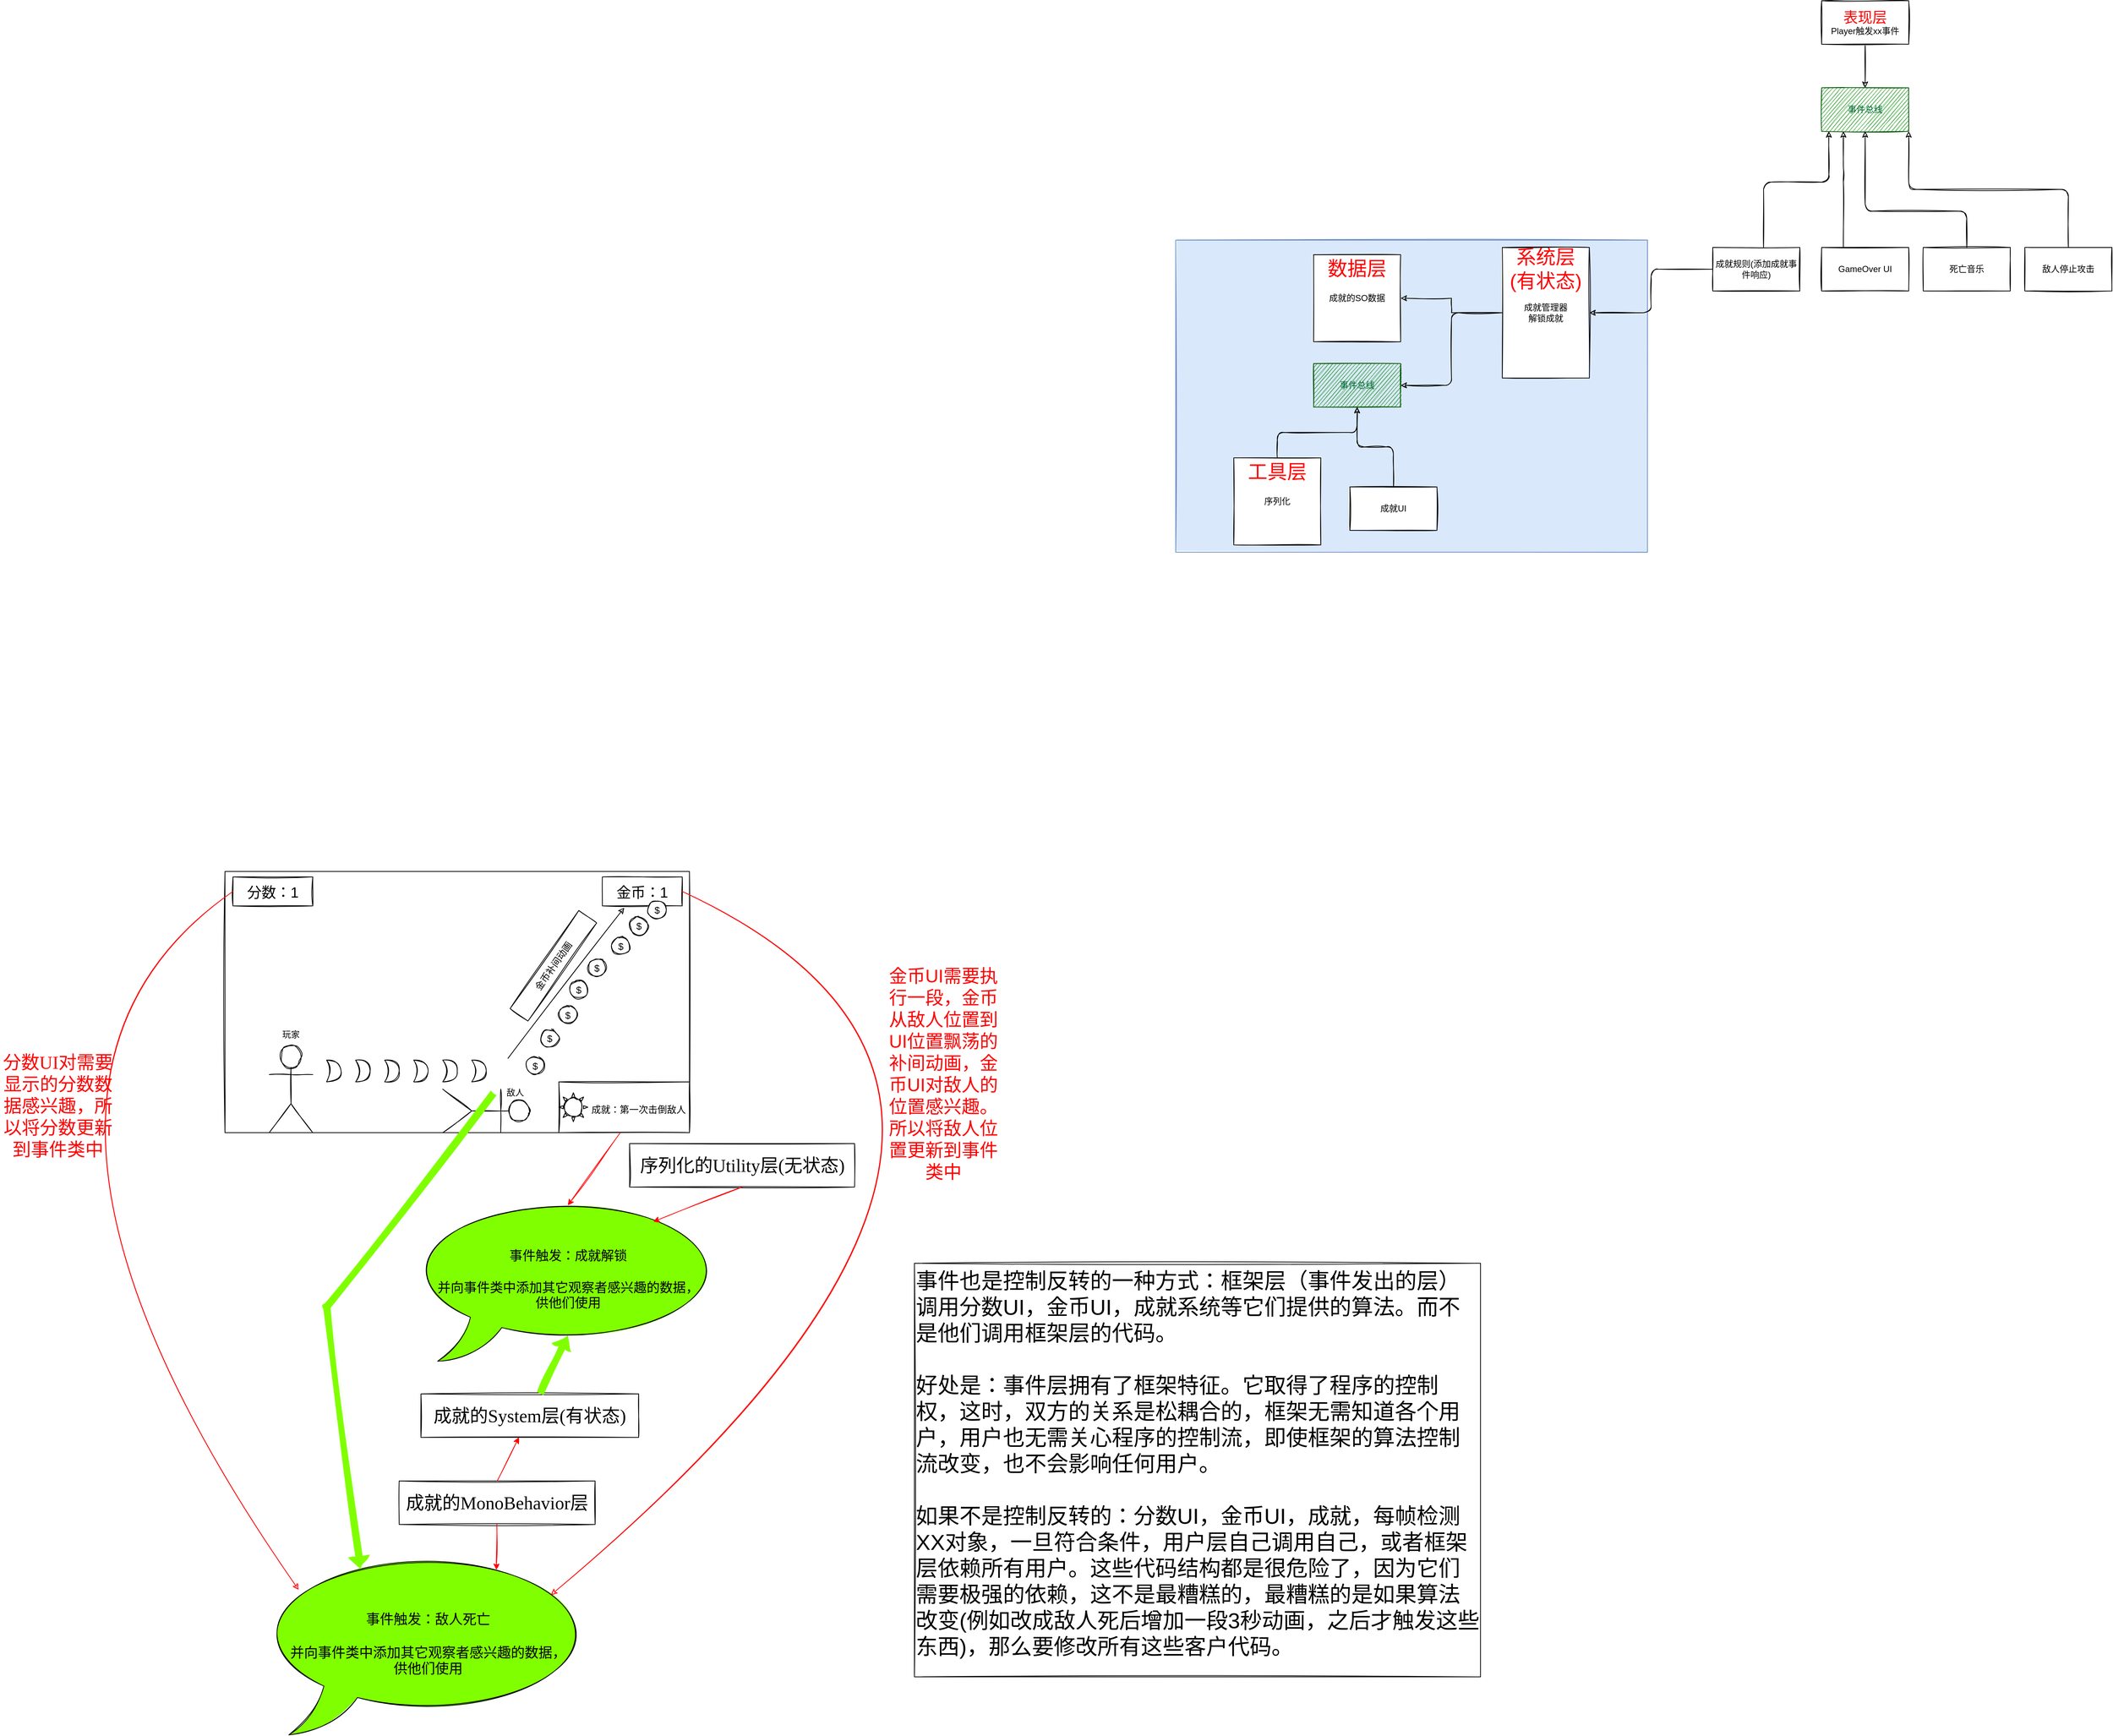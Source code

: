 <mxfile version="17.4.5" type="github" pages="7"><diagram id="Q4NOb3F9aCevTINg1pPU" name="事件"><mxGraphModel dx="1462" dy="2413" grid="1" gridSize="10" guides="1" tooltips="1" connect="1" arrows="1" fold="1" page="0" pageScale="1" pageWidth="827" pageHeight="1169" math="0" shadow="0"><root><mxCell id="0"/><mxCell id="1" parent="0"/><mxCell id="fUZE_gQF6ypLjB1HRcJI-9" value="" style="rounded=0;whiteSpace=wrap;html=1;glass=0;shadow=0;sketch=1;" parent="1" vertex="1"><mxGeometry x="1120" y="360" width="640" height="360" as="geometry"/></mxCell><mxCell id="Za_59FvL3HjzhQFAgpUu-37" value="" style="rounded=0;whiteSpace=wrap;html=1;shadow=0;fillColor=#dae8fc;strokeColor=#6c8ebf;sketch=1;fillStyle=solid;" parent="1" vertex="1"><mxGeometry x="2430" y="-510" width="650" height="430" as="geometry"/></mxCell><mxCell id="Za_59FvL3HjzhQFAgpUu-8" style="edgeStyle=orthogonalEdgeStyle;rounded=0;orthogonalLoop=1;jettySize=auto;html=1;sketch=1;" parent="1" source="Za_59FvL3HjzhQFAgpUu-1" target="Za_59FvL3HjzhQFAgpUu-7" edge="1"><mxGeometry relative="1" as="geometry"/></mxCell><mxCell id="Za_59FvL3HjzhQFAgpUu-1" value="&lt;div&gt;&lt;font style=&quot;font-size: 20px&quot; color=&quot;#FF0000&quot;&gt;表现层&lt;/font&gt;&lt;br&gt;&lt;/div&gt;&lt;div&gt;Player触发xx事件&lt;/div&gt;" style="rounded=0;whiteSpace=wrap;html=1;sketch=1;" parent="1" vertex="1"><mxGeometry x="3320" y="-840" width="120" height="60" as="geometry"/></mxCell><mxCell id="Za_59FvL3HjzhQFAgpUu-18" style="edgeStyle=orthogonalEdgeStyle;orthogonalLoop=1;jettySize=auto;html=1;entryX=1;entryY=0.5;entryDx=0;entryDy=0;shadow=0;sketch=1;" parent="1" source="Za_59FvL3HjzhQFAgpUu-2" target="Za_59FvL3HjzhQFAgpUu-17" edge="1"><mxGeometry relative="1" as="geometry"/></mxCell><mxCell id="Za_59FvL3HjzhQFAgpUu-25" style="edgeStyle=orthogonalEdgeStyle;orthogonalLoop=1;jettySize=auto;html=1;sketch=1;" parent="1" source="Za_59FvL3HjzhQFAgpUu-2" target="Za_59FvL3HjzhQFAgpUu-7" edge="1"><mxGeometry relative="1" as="geometry"><Array as="points"><mxPoint x="3240" y="-590"/><mxPoint x="3330" y="-590"/></Array></mxGeometry></mxCell><mxCell id="Za_59FvL3HjzhQFAgpUu-2" value="成就规则(添加成就事件响应)" style="rounded=0;whiteSpace=wrap;html=1;shadow=0;sketch=1;" parent="1" vertex="1"><mxGeometry x="3170" y="-500" width="120" height="60" as="geometry"/></mxCell><mxCell id="Za_59FvL3HjzhQFAgpUu-7" value="&lt;font color=&quot;#006633&quot;&gt;事件总线&lt;/font&gt;" style="rounded=0;whiteSpace=wrap;html=1;fillColor=#008a00;strokeColor=#005700;fontColor=#ffffff;sketch=1;" parent="1" vertex="1"><mxGeometry x="3320" y="-720" width="120" height="60" as="geometry"/></mxCell><mxCell id="Za_59FvL3HjzhQFAgpUu-26" style="edgeStyle=orthogonalEdgeStyle;orthogonalLoop=1;jettySize=auto;html=1;sketch=1;" parent="1" source="Za_59FvL3HjzhQFAgpUu-10" target="Za_59FvL3HjzhQFAgpUu-7" edge="1"><mxGeometry relative="1" as="geometry"><Array as="points"><mxPoint x="3350" y="-600"/><mxPoint x="3350" y="-600"/></Array></mxGeometry></mxCell><mxCell id="Za_59FvL3HjzhQFAgpUu-10" value="GameOver UI" style="rounded=0;whiteSpace=wrap;html=1;sketch=1;" parent="1" vertex="1"><mxGeometry x="3320" y="-500" width="120" height="60" as="geometry"/></mxCell><mxCell id="Za_59FvL3HjzhQFAgpUu-29" style="edgeStyle=orthogonalEdgeStyle;orthogonalLoop=1;jettySize=auto;html=1;entryX=0.5;entryY=1;entryDx=0;entryDy=0;sketch=1;" parent="1" source="Za_59FvL3HjzhQFAgpUu-11" target="Za_59FvL3HjzhQFAgpUu-7" edge="1"><mxGeometry relative="1" as="geometry"><Array as="points"><mxPoint x="3520" y="-550"/><mxPoint x="3380" y="-550"/></Array></mxGeometry></mxCell><mxCell id="Za_59FvL3HjzhQFAgpUu-11" value="死亡音乐" style="rounded=0;whiteSpace=wrap;html=1;sketch=1;" parent="1" vertex="1"><mxGeometry x="3460" y="-500" width="120" height="60" as="geometry"/></mxCell><mxCell id="Za_59FvL3HjzhQFAgpUu-32" style="edgeStyle=orthogonalEdgeStyle;orthogonalLoop=1;jettySize=auto;html=1;entryX=1;entryY=1;entryDx=0;entryDy=0;sketch=1;" parent="1" source="Za_59FvL3HjzhQFAgpUu-15" target="Za_59FvL3HjzhQFAgpUu-7" edge="1"><mxGeometry relative="1" as="geometry"><Array as="points"><mxPoint x="3660" y="-580"/><mxPoint x="3440" y="-580"/></Array></mxGeometry></mxCell><mxCell id="Za_59FvL3HjzhQFAgpUu-15" value="敌人停止攻击" style="rounded=0;whiteSpace=wrap;html=1;sketch=1;" parent="1" vertex="1"><mxGeometry x="3600" y="-500" width="120" height="60" as="geometry"/></mxCell><mxCell id="Za_59FvL3HjzhQFAgpUu-20" value="" style="edgeStyle=orthogonalEdgeStyle;orthogonalLoop=1;jettySize=auto;html=1;shadow=0;sketch=1;" parent="1" source="Za_59FvL3HjzhQFAgpUu-17" target="Za_59FvL3HjzhQFAgpUu-19" edge="1"><mxGeometry relative="1" as="geometry"/></mxCell><mxCell id="ozdSP1xAyXXmUbqV9eQf-3" value="" style="edgeStyle=orthogonalEdgeStyle;rounded=0;orthogonalLoop=1;jettySize=auto;html=1;fontSize=20;fontColor=#FF0000;sketch=1;" parent="1" source="Za_59FvL3HjzhQFAgpUu-17" target="ozdSP1xAyXXmUbqV9eQf-2" edge="1"><mxGeometry relative="1" as="geometry"/></mxCell><mxCell id="Za_59FvL3HjzhQFAgpUu-17" value="&lt;div&gt;成就管理器&lt;/div&gt;&lt;div&gt;解锁成就&lt;br&gt;&lt;/div&gt;" style="rounded=0;whiteSpace=wrap;html=1;shadow=0;sketch=1;" parent="1" vertex="1"><mxGeometry x="2880" y="-500" width="120" height="180" as="geometry"/></mxCell><mxCell id="Za_59FvL3HjzhQFAgpUu-19" value="&lt;font color=&quot;#006633&quot;&gt;事件总线&lt;/font&gt;" style="rounded=0;whiteSpace=wrap;html=1;fillColor=#008a00;strokeColor=#005700;fontColor=#ffffff;shadow=0;sketch=1;" parent="1" vertex="1"><mxGeometry x="2620" y="-340" width="120" height="60" as="geometry"/></mxCell><mxCell id="Za_59FvL3HjzhQFAgpUu-23" style="edgeStyle=orthogonalEdgeStyle;orthogonalLoop=1;jettySize=auto;html=1;shadow=0;sketch=1;" parent="1" source="Za_59FvL3HjzhQFAgpUu-21" target="Za_59FvL3HjzhQFAgpUu-19" edge="1"><mxGeometry relative="1" as="geometry"/></mxCell><mxCell id="Za_59FvL3HjzhQFAgpUu-21" value="序列化" style="rounded=0;whiteSpace=wrap;html=1;shadow=0;sketch=1;" parent="1" vertex="1"><mxGeometry x="2510" y="-210" width="120" height="120" as="geometry"/></mxCell><mxCell id="Za_59FvL3HjzhQFAgpUu-24" style="edgeStyle=orthogonalEdgeStyle;orthogonalLoop=1;jettySize=auto;html=1;entryX=0.5;entryY=1;entryDx=0;entryDy=0;shadow=0;sketch=1;" parent="1" source="Za_59FvL3HjzhQFAgpUu-22" target="Za_59FvL3HjzhQFAgpUu-19" edge="1"><mxGeometry relative="1" as="geometry"/></mxCell><mxCell id="Za_59FvL3HjzhQFAgpUu-22" value="成就UI" style="rounded=0;whiteSpace=wrap;html=1;shadow=0;sketch=1;" parent="1" vertex="1"><mxGeometry x="2670" y="-170" width="120" height="60" as="geometry"/></mxCell><mxCell id="ozdSP1xAyXXmUbqV9eQf-1" value="&lt;font style=&quot;font-size: 27px&quot;&gt;系统层(有状态)&lt;/font&gt;" style="text;html=1;strokeColor=none;fillColor=none;align=center;verticalAlign=middle;whiteSpace=wrap;rounded=0;fontColor=#FF0000;sketch=1;" parent="1" vertex="1"><mxGeometry x="2885" y="-500" width="110" height="60" as="geometry"/></mxCell><mxCell id="ozdSP1xAyXXmUbqV9eQf-2" value="成就的SO数据" style="whiteSpace=wrap;html=1;rounded=0;shadow=0;sketch=1;" parent="1" vertex="1"><mxGeometry x="2620" y="-490" width="120" height="120" as="geometry"/></mxCell><mxCell id="ozdSP1xAyXXmUbqV9eQf-4" value="&lt;font style=&quot;font-size: 27px&quot;&gt;数据层&lt;/font&gt;" style="text;html=1;strokeColor=none;fillColor=none;align=center;verticalAlign=middle;whiteSpace=wrap;rounded=0;fontColor=#FF0000;sketch=1;" parent="1" vertex="1"><mxGeometry x="2625" y="-490" width="110" height="40" as="geometry"/></mxCell><mxCell id="ozdSP1xAyXXmUbqV9eQf-5" value="&lt;font style=&quot;font-size: 27px&quot;&gt;工具层&lt;/font&gt;" style="text;html=1;strokeColor=none;fillColor=none;align=center;verticalAlign=middle;whiteSpace=wrap;rounded=0;fontColor=#FF0000;sketch=1;" parent="1" vertex="1"><mxGeometry x="2515" y="-210" width="110" height="40" as="geometry"/></mxCell><mxCell id="fUZE_gQF6ypLjB1HRcJI-1" value="" style="shape=umlActor;verticalLabelPosition=bottom;verticalAlign=top;html=1;outlineConnect=0;sketch=1;" parent="1" vertex="1"><mxGeometry x="1181" y="600" width="60" height="120" as="geometry"/></mxCell><mxCell id="fUZE_gQF6ypLjB1HRcJI-6" value="" style="shape=umlActor;verticalLabelPosition=bottom;verticalAlign=top;html=1;outlineConnect=0;rotation=90;fillColor=none;strokeColor=#000000;sketch=1;fontColor=#000000;" parent="1" vertex="1"><mxGeometry x="1450" y="630" width="60" height="120" as="geometry"/></mxCell><mxCell id="fUZE_gQF6ypLjB1HRcJI-12" value="玩家" style="text;html=1;strokeColor=none;fillColor=none;align=center;verticalAlign=middle;whiteSpace=wrap;rounded=0;shadow=0;glass=0;sketch=1;" parent="1" vertex="1"><mxGeometry x="1181" y="570" width="60" height="30" as="geometry"/></mxCell><mxCell id="fUZE_gQF6ypLjB1HRcJI-13" value="&lt;font&gt;敌人&lt;/font&gt;" style="text;html=1;strokeColor=none;fillColor=none;align=center;verticalAlign=middle;whiteSpace=wrap;rounded=0;shadow=0;glass=0;sketch=1;fontColor=#000000;" parent="1" vertex="1"><mxGeometry x="1490" y="650" width="60" height="30" as="geometry"/></mxCell><mxCell id="fUZE_gQF6ypLjB1HRcJI-15" value="" style="shape=xor;whiteSpace=wrap;html=1;rounded=0;shadow=0;glass=0;sketch=1;fontColor=#FF0000;" parent="1" vertex="1"><mxGeometry x="1260" y="620" width="20" height="30" as="geometry"/></mxCell><mxCell id="fUZE_gQF6ypLjB1HRcJI-17" value="" style="shape=xor;whiteSpace=wrap;html=1;rounded=0;shadow=0;glass=0;sketch=1;fontColor=#FF0000;" parent="1" vertex="1"><mxGeometry x="1300" y="620" width="20" height="30" as="geometry"/></mxCell><mxCell id="fUZE_gQF6ypLjB1HRcJI-18" value="" style="shape=xor;whiteSpace=wrap;html=1;rounded=0;shadow=0;glass=0;sketch=1;fontColor=#FF0000;" parent="1" vertex="1"><mxGeometry x="1340" y="620" width="20" height="30" as="geometry"/></mxCell><mxCell id="fUZE_gQF6ypLjB1HRcJI-19" value="" style="shape=xor;whiteSpace=wrap;html=1;rounded=0;shadow=0;glass=0;sketch=1;fontColor=#FF0000;" parent="1" vertex="1"><mxGeometry x="1380" y="620" width="20" height="30" as="geometry"/></mxCell><mxCell id="fUZE_gQF6ypLjB1HRcJI-20" value="" style="shape=xor;whiteSpace=wrap;html=1;rounded=0;shadow=0;glass=0;sketch=1;fontColor=#FF0000;" parent="1" vertex="1"><mxGeometry x="1420" y="620" width="20" height="30" as="geometry"/></mxCell><mxCell id="fUZE_gQF6ypLjB1HRcJI-21" value="" style="shape=xor;whiteSpace=wrap;html=1;rounded=0;shadow=0;glass=0;sketch=1;fontColor=#FF0000;" parent="1" vertex="1"><mxGeometry x="1460" y="620" width="20" height="30" as="geometry"/></mxCell><mxCell id="fUZE_gQF6ypLjB1HRcJI-24" value="&lt;font style=&quot;font-size: 20px&quot;&gt;分数：1&lt;/font&gt;" style="text;html=1;strokeColor=default;fillColor=none;align=center;verticalAlign=middle;whiteSpace=wrap;rounded=0;shadow=0;glass=0;sketch=1;fontColor=#000000;" parent="1" vertex="1"><mxGeometry x="1131" y="367.5" width="110" height="40" as="geometry"/></mxCell><mxCell id="fUZE_gQF6ypLjB1HRcJI-25" value="" style="rounded=0;whiteSpace=wrap;html=1;shadow=0;glass=0;sketch=1;fontSize=20;fontColor=#000000;" parent="1" vertex="1"><mxGeometry x="1580" y="650" width="180" height="70" as="geometry"/></mxCell><mxCell id="fUZE_gQF6ypLjB1HRcJI-27" value="&lt;font style=&quot;font-size: 13px&quot;&gt;成就：第一次击倒敌人&lt;/font&gt;" style="text;html=1;strokeColor=none;fillColor=none;align=center;verticalAlign=middle;whiteSpace=wrap;rounded=0;shadow=0;glass=0;sketch=1;fontSize=20;fontColor=#000000;" parent="1" vertex="1"><mxGeometry x="1620" y="650" width="140" height="70" as="geometry"/></mxCell><mxCell id="fUZE_gQF6ypLjB1HRcJI-28" value="" style="verticalLabelPosition=bottom;verticalAlign=top;html=1;shape=mxgraph.basic.sun;rounded=0;shadow=0;glass=0;sketch=1;fontSize=11;fontColor=#000000;" parent="1" vertex="1"><mxGeometry x="1580" y="665" width="40" height="40" as="geometry"/></mxCell><mxCell id="fUZE_gQF6ypLjB1HRcJI-30" value="&lt;div style=&quot;font-size: 19px&quot;&gt;&lt;font style=&quot;font-size: 19px&quot;&gt;事件触发：敌人死亡&lt;/font&gt;&lt;/div&gt;&lt;div style=&quot;font-size: 19px&quot;&gt;&lt;font style=&quot;font-size: 19px&quot;&gt;&lt;br&gt;&lt;/font&gt;&lt;/div&gt;&lt;div style=&quot;font-size: 19px&quot;&gt;&lt;font style=&quot;font-size: 19px&quot;&gt;并向事件类中添加其它观察者感兴趣的数据，&lt;/font&gt;&lt;/div&gt;&lt;div style=&quot;font-size: 19px&quot;&gt;&lt;font style=&quot;font-size: 19px&quot;&gt;供他们使用&lt;br&gt;&lt;/font&gt;&lt;/div&gt;" style="whiteSpace=wrap;html=1;shape=mxgraph.basic.oval_callout;rounded=0;shadow=0;glass=0;sketch=1;fontSize=13;fontColor=#000000;strokeColor=#000000;fillColor=#80FF00;fillStyle=solid;" parent="1" vertex="1"><mxGeometry x="1170" y="1300" width="460" height="250" as="geometry"/></mxCell><mxCell id="fUZE_gQF6ypLjB1HRcJI-32" value="&lt;font style=&quot;font-size: 20px&quot;&gt;金币：1&lt;/font&gt;" style="text;html=1;strokeColor=default;fillColor=none;align=center;verticalAlign=middle;whiteSpace=wrap;rounded=0;shadow=0;glass=0;sketch=1;fontColor=#000000;" parent="1" vertex="1"><mxGeometry x="1640" y="367.5" width="110" height="40" as="geometry"/></mxCell><mxCell id="fUZE_gQF6ypLjB1HRcJI-33" value="$" style="ellipse;whiteSpace=wrap;html=1;aspect=fixed;rounded=0;shadow=0;glass=0;sketch=1;fillStyle=solid;fontSize=13;fontColor=#000000;strokeColor=#000000;fillColor=#FFFFFF;" parent="1" vertex="1"><mxGeometry x="1535" y="615" width="25" height="25" as="geometry"/></mxCell><mxCell id="fUZE_gQF6ypLjB1HRcJI-34" value="$" style="ellipse;whiteSpace=wrap;html=1;aspect=fixed;rounded=0;shadow=0;glass=0;sketch=1;fillStyle=solid;fontSize=13;fontColor=#000000;strokeColor=#000000;fillColor=#FFFFFF;" parent="1" vertex="1"><mxGeometry x="1555" y="577.5" width="25" height="25" as="geometry"/></mxCell><mxCell id="fUZE_gQF6ypLjB1HRcJI-35" value="$" style="ellipse;whiteSpace=wrap;html=1;aspect=fixed;rounded=0;shadow=0;glass=0;sketch=1;fillStyle=solid;fontSize=13;fontColor=#000000;strokeColor=#000000;fillColor=#FFFFFF;" parent="1" vertex="1"><mxGeometry x="1580" y="545" width="25" height="25" as="geometry"/></mxCell><mxCell id="fUZE_gQF6ypLjB1HRcJI-36" value="$" style="ellipse;whiteSpace=wrap;html=1;aspect=fixed;rounded=0;shadow=0;glass=0;sketch=1;fillStyle=solid;fontSize=13;fontColor=#000000;strokeColor=#000000;fillColor=#FFFFFF;" parent="1" vertex="1"><mxGeometry x="1595" y="510" width="25" height="25" as="geometry"/></mxCell><mxCell id="fUZE_gQF6ypLjB1HRcJI-37" value="$" style="ellipse;whiteSpace=wrap;html=1;aspect=fixed;rounded=0;shadow=0;glass=0;sketch=1;fillStyle=solid;fontSize=13;fontColor=#000000;strokeColor=#000000;fillColor=#FFFFFF;" parent="1" vertex="1"><mxGeometry x="1620" y="480" width="25" height="25" as="geometry"/></mxCell><mxCell id="fUZE_gQF6ypLjB1HRcJI-38" value="$" style="ellipse;whiteSpace=wrap;html=1;aspect=fixed;rounded=0;shadow=0;glass=0;sketch=1;fillStyle=solid;fontSize=13;fontColor=#000000;strokeColor=#000000;fillColor=#FFFFFF;" parent="1" vertex="1"><mxGeometry x="1652.5" y="450" width="25" height="25" as="geometry"/></mxCell><mxCell id="fUZE_gQF6ypLjB1HRcJI-39" value="$" style="ellipse;whiteSpace=wrap;html=1;aspect=fixed;rounded=0;shadow=0;glass=0;sketch=1;fillStyle=solid;fontSize=13;fontColor=#000000;strokeColor=#000000;fillColor=#FFFFFF;" parent="1" vertex="1"><mxGeometry x="1677.5" y="422.5" width="25" height="25" as="geometry"/></mxCell><mxCell id="fUZE_gQF6ypLjB1HRcJI-40" value="$" style="ellipse;whiteSpace=wrap;html=1;aspect=fixed;rounded=0;shadow=0;glass=0;sketch=1;fillStyle=solid;fontSize=13;fontColor=#000000;strokeColor=#000000;fillColor=#FFFFFF;" parent="1" vertex="1"><mxGeometry x="1702.5" y="400" width="25" height="25" as="geometry"/></mxCell><mxCell id="fUZE_gQF6ypLjB1HRcJI-42" value="" style="endArrow=classic;html=1;sketch=1;fontSize=13;fontColor=#000000;curved=1;" parent="1" edge="1"><mxGeometry width="50" height="50" relative="1" as="geometry"><mxPoint x="1510" y="617.5" as="sourcePoint"/><mxPoint x="1670" y="410" as="targetPoint"/></mxGeometry></mxCell><mxCell id="fUZE_gQF6ypLjB1HRcJI-46" value="金币补间动画" style="rounded=0;whiteSpace=wrap;html=1;shadow=0;glass=0;sketch=1;fillStyle=solid;fontSize=13;fontColor=#000000;strokeColor=#000000;fillColor=none;rotation=-55;" parent="1" vertex="1"><mxGeometry x="1490" y="475" width="165" height="30" as="geometry"/></mxCell><mxCell id="fUZE_gQF6ypLjB1HRcJI-49" value="" style="endArrow=classic;html=1;sketch=1;fontSize=14;fontColor=#000000;strokeColor=#FF0000;curved=1;exitX=0;exitY=0.5;exitDx=0;exitDy=0;entryX=0.112;entryY=0.2;entryDx=0;entryDy=0;entryPerimeter=0;" parent="1" source="fUZE_gQF6ypLjB1HRcJI-24" target="fUZE_gQF6ypLjB1HRcJI-30" edge="1"><mxGeometry width="50" height="50" relative="1" as="geometry"><mxPoint x="990" y="780" as="sourcePoint"/><mxPoint x="1100" y="900" as="targetPoint"/><Array as="points"><mxPoint x="740" y="660"/></Array></mxGeometry></mxCell><mxCell id="fUZE_gQF6ypLjB1HRcJI-51" value="" style="endArrow=classic;html=1;sketch=1;fontSize=14;fontColor=#000000;strokeColor=#FF0000;curved=1;exitX=1;exitY=0.5;exitDx=0;exitDy=0;entryX=0.868;entryY=0.228;entryDx=0;entryDy=0;entryPerimeter=0;" parent="1" source="fUZE_gQF6ypLjB1HRcJI-32" target="fUZE_gQF6ypLjB1HRcJI-30" edge="1"><mxGeometry width="50" height="50" relative="1" as="geometry"><mxPoint x="1890" y="590" as="sourcePoint"/><mxPoint x="1940" y="540" as="targetPoint"/><Array as="points"><mxPoint x="2380" y="680"/></Array></mxGeometry></mxCell><mxCell id="fUZE_gQF6ypLjB1HRcJI-55" value="" style="shape=flexArrow;endArrow=classic;html=1;sketch=1;fontSize=10;fontColor=#000000;strokeColor=#80FF00;curved=1;fillColor=#80FF00;fillStyle=solid;entryX=0.297;entryY=0.085;entryDx=0;entryDy=0;entryPerimeter=0;exitX=0;exitY=0.5;exitDx=0;exitDy=0;strokeWidth=0;shadow=0;" parent="1" source="fUZE_gQF6ypLjB1HRcJI-13" target="fUZE_gQF6ypLjB1HRcJI-30" edge="1"><mxGeometry width="50" height="50" relative="1" as="geometry"><mxPoint x="1478.75" y="640" as="sourcePoint"/><mxPoint x="1478.75" y="800" as="targetPoint"/><Array as="points"><mxPoint x="1260" y="960"/></Array></mxGeometry></mxCell><mxCell id="fUZE_gQF6ypLjB1HRcJI-56" value="&lt;font style=&quot;font-size: 25px&quot; face=&quot;Comic Sans MS&quot; color=&quot;#FF0000&quot;&gt;分数UI对需要显示的分数数据感兴趣，所以将分数更新到事件类中&lt;/font&gt;" style="text;html=1;strokeColor=none;fillColor=none;align=center;verticalAlign=middle;whiteSpace=wrap;rounded=0;shadow=0;glass=0;sketch=1;fillStyle=solid;fontSize=14;fontColor=#000000;" parent="1" vertex="1"><mxGeometry x="810" y="570" width="160" height="225" as="geometry"/></mxCell><mxCell id="fUZE_gQF6ypLjB1HRcJI-57" value="&lt;font style=&quot;font-size: 25px&quot; color=&quot;#FF0000&quot;&gt;金币UI需要执行一段，金币从敌人位置到UI位置飘荡的补间动画，金币UI对敌人的位置感兴趣。所以将敌人位置更新到事件类中&lt;/font&gt;" style="text;html=1;strokeColor=none;fillColor=none;align=center;verticalAlign=middle;whiteSpace=wrap;rounded=0;shadow=0;glass=0;sketch=1;fillStyle=solid;fontSize=14;fontColor=#000000;" parent="1" vertex="1"><mxGeometry x="2030" y="525" width="160" height="225" as="geometry"/></mxCell><mxCell id="fUZE_gQF6ypLjB1HRcJI-58" value="成就的MonoBehavior层" style="rounded=0;whiteSpace=wrap;html=1;shadow=0;glass=0;sketch=1;fillStyle=solid;fontFamily=Comic Sans MS;fontSize=25;fontColor=#000000;strokeColor=default;fillColor=none;" parent="1" vertex="1"><mxGeometry x="1360" y="1200" width="270" height="60" as="geometry"/></mxCell><mxCell id="fUZE_gQF6ypLjB1HRcJI-59" value="" style="endArrow=classic;html=1;sketch=1;fillStyle=solid;fontFamily=Comic Sans MS;fontSize=25;fontColor=#000000;strokeColor=#FF0000;fillColor=#80FF00;entryX=0.704;entryY=0.09;entryDx=0;entryDy=0;entryPerimeter=0;" parent="1" source="fUZE_gQF6ypLjB1HRcJI-58" target="fUZE_gQF6ypLjB1HRcJI-30" edge="1"><mxGeometry width="50" height="50" relative="1" as="geometry"><mxPoint x="1520" y="1010" as="sourcePoint"/><mxPoint x="1570" y="960" as="targetPoint"/></mxGeometry></mxCell><mxCell id="fUZE_gQF6ypLjB1HRcJI-60" value="成就的System层(有状态)" style="rounded=0;whiteSpace=wrap;html=1;shadow=0;glass=0;sketch=1;fillStyle=solid;fontFamily=Comic Sans MS;fontSize=25;fontColor=#000000;strokeColor=default;fillColor=none;" parent="1" vertex="1"><mxGeometry x="1390" y="1080" width="300" height="60" as="geometry"/></mxCell><mxCell id="fUZE_gQF6ypLjB1HRcJI-61" value="" style="endArrow=classic;html=1;sketch=1;fillStyle=solid;fontFamily=Comic Sans MS;fontSize=25;fontColor=#000000;strokeColor=#FF0000;fillColor=#80FF00;exitX=0.5;exitY=0;exitDx=0;exitDy=0;" parent="1" source="fUZE_gQF6ypLjB1HRcJI-58" target="fUZE_gQF6ypLjB1HRcJI-60" edge="1"><mxGeometry width="50" height="50" relative="1" as="geometry"><mxPoint x="1500" y="1020" as="sourcePoint"/><mxPoint x="1550" y="970" as="targetPoint"/></mxGeometry></mxCell><mxCell id="fUZE_gQF6ypLjB1HRcJI-62" value="" style="shape=flexArrow;endArrow=classic;html=1;sketch=1;fillStyle=solid;fontFamily=Comic Sans MS;fontSize=25;fontColor=#000000;strokeColor=none;fillColor=#80FF00;entryX=0.5;entryY=0.84;entryDx=0;entryDy=0;entryPerimeter=0;" parent="1" source="fUZE_gQF6ypLjB1HRcJI-60" target="fUZE_gQF6ypLjB1HRcJI-63" edge="1"><mxGeometry width="50" height="50" relative="1" as="geometry"><mxPoint x="1450" y="920" as="sourcePoint"/><mxPoint x="1580" y="950" as="targetPoint"/></mxGeometry></mxCell><mxCell id="fUZE_gQF6ypLjB1HRcJI-63" value="&lt;div style=&quot;font-size: 18px&quot;&gt;&lt;font style=&quot;font-size: 18px&quot;&gt;事件触发：成就解锁&lt;/font&gt;&lt;/div&gt;&lt;div style=&quot;font-size: 18px&quot;&gt;&lt;font style=&quot;font-size: 18px&quot;&gt;&lt;br&gt;&lt;/font&gt;&lt;/div&gt;&lt;div style=&quot;font-size: 18px&quot;&gt;&lt;font style=&quot;font-size: 18px&quot;&gt;并向事件类中添加其它观察者感兴趣的数据，&lt;/font&gt;&lt;/div&gt;&lt;div style=&quot;font-size: 18px&quot;&gt;&lt;font style=&quot;font-size: 18px&quot;&gt;供他们使用&lt;br&gt;&lt;/font&gt;&lt;/div&gt;" style="whiteSpace=wrap;html=1;shape=mxgraph.basic.oval_callout;rounded=0;shadow=0;glass=0;sketch=1;fontSize=13;fontColor=#000000;strokeColor=#000000;fillColor=#80FF00;fillStyle=solid;" parent="1" vertex="1"><mxGeometry x="1377.5" y="810" width="430" height="225" as="geometry"/></mxCell><mxCell id="fUZE_gQF6ypLjB1HRcJI-64" value="" style="endArrow=classic;html=1;sketch=1;fillStyle=solid;fontFamily=Comic Sans MS;fontSize=25;fontColor=#000000;strokeColor=#FF0000;fillColor=#80FF00;entryX=0.5;entryY=0.045;entryDx=0;entryDy=0;entryPerimeter=0;" parent="1" source="fUZE_gQF6ypLjB1HRcJI-27" target="fUZE_gQF6ypLjB1HRcJI-63" edge="1"><mxGeometry width="50" height="50" relative="1" as="geometry"><mxPoint x="1590" y="830" as="sourcePoint"/><mxPoint x="1610" y="910" as="targetPoint"/></mxGeometry></mxCell><mxCell id="fUZE_gQF6ypLjB1HRcJI-65" value="序列化的Utility层(无状态)" style="rounded=0;whiteSpace=wrap;html=1;shadow=0;glass=0;sketch=1;fillStyle=solid;fontFamily=Comic Sans MS;fontSize=25;fontColor=#000000;strokeColor=default;fillColor=none;" parent="1" vertex="1"><mxGeometry x="1677.5" y="735" width="310" height="60" as="geometry"/></mxCell><mxCell id="fUZE_gQF6ypLjB1HRcJI-67" value="" style="endArrow=classic;html=1;sketch=1;fillStyle=solid;fontFamily=Comic Sans MS;fontSize=25;fontColor=#000000;strokeColor=#FF0000;fillColor=#80FF00;exitX=0.5;exitY=1;exitDx=0;exitDy=0;entryX=0.774;entryY=0.145;entryDx=0;entryDy=0;entryPerimeter=0;" parent="1" source="fUZE_gQF6ypLjB1HRcJI-65" target="fUZE_gQF6ypLjB1HRcJI-63" edge="1"><mxGeometry width="50" height="50" relative="1" as="geometry"><mxPoint x="1810" y="910" as="sourcePoint"/><mxPoint x="1730" y="900" as="targetPoint"/></mxGeometry></mxCell><mxCell id="WeDmNtwqmGQFg53wEWPY-1" value="&lt;div&gt;&lt;font style=&quot;font-size: 30px&quot;&gt;事件也是控制反转的一种方式：框架层（事件发出的层）调用分数UI，金币UI，成就系统等它们提供的算法。而不是他们调用框架层的代码。&lt;/font&gt;&lt;/div&gt;&lt;div&gt;&lt;font style=&quot;font-size: 30px&quot;&gt;&lt;br&gt;&lt;/font&gt;&lt;/div&gt;&lt;div&gt;&lt;font style=&quot;font-size: 30px&quot;&gt;好处是：事件层拥有了框架特征。它取得了程序的控制权，这时，双方的关系是松耦合的，框架无需知道各个用户，用户也无需关心程序的控制流，即使框架的算法控制流改变，也不会影响任何用户。&lt;/font&gt;&lt;/div&gt;&lt;div&gt;&lt;font style=&quot;font-size: 30px&quot;&gt;&lt;br&gt;&lt;/font&gt;&lt;/div&gt;&lt;div&gt;&lt;font style=&quot;font-size: 30px&quot;&gt;如果不是控制反转的：分数UI，金币UI，成就，每帧检测XX对象，一旦符合条件，用户层自己调用自己，或者框架层依赖所有用户。这些代码结构都是很危险了，因为它们需要极强的依赖，这不是最糟糕的，最糟糕的是如果算法改变(例如改成敌人死后增加一段3秒动画，之后才触发这些东西)，那么要修改所有这些客户代码。&lt;/font&gt;&lt;/div&gt;&lt;div&gt;&lt;br&gt;&lt;/div&gt;" style="text;html=1;align=left;verticalAlign=top;whiteSpace=wrap;rounded=0;sketch=1;fontSize=13;strokeColor=default;glass=0;shadow=0;" parent="1" vertex="1"><mxGeometry x="2070" y="900" width="780" height="570" as="geometry"/></mxCell></root></mxGraphModel></diagram><diagram id="8MD7XbE8406Qzjv73TxS" name="服务定位器"><mxGraphModel dx="1198" dy="1042" grid="0" gridSize="10" guides="1" tooltips="1" connect="1" arrows="1" fold="1" page="0" pageScale="1" pageWidth="827" pageHeight="1169" math="0" shadow="0"><root><mxCell id="0"/><mxCell id="1" parent="0"/><mxCell id="LW-yN8NTiHITfRDnuSQl-1" value="" style="rounded=0;whiteSpace=wrap;html=1;sketch=1;fontSize=30;strokeColor=#6c8ebf;fillColor=#dae8fc;fillStyle=solid;" parent="1" vertex="1"><mxGeometry x="255" y="-120" width="479" height="630" as="geometry"/></mxCell><mxCell id="XpDhA64zmhiHeONRHzAt-3" value="" style="edgeStyle=orthogonalEdgeStyle;rounded=0;orthogonalLoop=1;jettySize=auto;html=1;fontSize=15;" parent="1" source="XpDhA64zmhiHeONRHzAt-1" target="XpDhA64zmhiHeONRHzAt-2" edge="1"><mxGeometry relative="1" as="geometry"/></mxCell><mxCell id="XpDhA64zmhiHeONRHzAt-1" value="Player类" style="rounded=1;whiteSpace=wrap;html=1;fontSize=15;sketch=1;" parent="1" vertex="1"><mxGeometry x="42" y="190" width="120" height="60" as="geometry"/></mxCell><mxCell id="T3V12MyvO71K1RBNgjyN-3" style="edgeStyle=orthogonalEdgeStyle;rounded=0;orthogonalLoop=1;jettySize=auto;html=1;exitX=1;exitY=0.5;exitDx=0;exitDy=0;fontSize=15;" parent="1" source="XpDhA64zmhiHeONRHzAt-2" target="XpDhA64zmhiHeONRHzAt-7" edge="1"><mxGeometry relative="1" as="geometry"/></mxCell><mxCell id="T3V12MyvO71K1RBNgjyN-5" style="edgeStyle=orthogonalEdgeStyle;rounded=0;orthogonalLoop=1;jettySize=auto;html=1;exitX=1;exitY=0.25;exitDx=0;exitDy=0;entryX=0;entryY=0.5;entryDx=0;entryDy=0;fontSize=15;" parent="1" source="XpDhA64zmhiHeONRHzAt-2" target="XpDhA64zmhiHeONRHzAt-5" edge="1"><mxGeometry relative="1" as="geometry"/></mxCell><mxCell id="T3V12MyvO71K1RBNgjyN-6" style="edgeStyle=orthogonalEdgeStyle;rounded=0;orthogonalLoop=1;jettySize=auto;html=1;exitX=1;exitY=0.75;exitDx=0;exitDy=0;entryX=0;entryY=0.5;entryDx=0;entryDy=0;fontSize=15;" parent="1" source="XpDhA64zmhiHeONRHzAt-2" target="T3V12MyvO71K1RBNgjyN-1" edge="1"><mxGeometry relative="1" as="geometry"/></mxCell><mxCell id="XpDhA64zmhiHeONRHzAt-2" value="服务定位器" style="whiteSpace=wrap;html=1;fontSize=15;rounded=1;sketch=1;" parent="1" vertex="1"><mxGeometry x="280" y="190" width="120" height="60" as="geometry"/></mxCell><mxCell id="XpDhA64zmhiHeONRHzAt-5" value="&lt;div&gt;音频服务&lt;/div&gt;&lt;div&gt;&amp;lt;interface&amp;gt;&lt;br&gt;&lt;/div&gt;" style="whiteSpace=wrap;html=1;fontSize=15;rounded=1;sketch=1;" parent="1" vertex="1"><mxGeometry x="560" y="-40" width="120" height="60" as="geometry"/></mxCell><mxCell id="XpDhA64zmhiHeONRHzAt-7" value="&lt;div&gt;支付服务&lt;/div&gt;&lt;div&gt;&amp;lt;interface&amp;gt;&lt;br&gt;&lt;/div&gt;" style="whiteSpace=wrap;html=1;fontSize=15;rounded=1;sketch=1;" parent="1" vertex="1"><mxGeometry x="560" y="190" width="120" height="60" as="geometry"/></mxCell><mxCell id="T3V12MyvO71K1RBNgjyN-1" value="&lt;div&gt;序列化服务&lt;/div&gt;&lt;div&gt;&amp;lt;interface&amp;gt;&lt;br&gt;&lt;/div&gt;" style="whiteSpace=wrap;html=1;fontSize=15;rounded=1;sketch=1;" parent="1" vertex="1"><mxGeometry x="560" y="420" width="120" height="60" as="geometry"/></mxCell><mxCell id="T3V12MyvO71K1RBNgjyN-7" value="使用" style="text;html=1;strokeColor=none;fillColor=none;align=center;verticalAlign=middle;whiteSpace=wrap;rounded=0;sketch=1;fontSize=15;" parent="1" vertex="1"><mxGeometry x="190" y="190" width="60" height="30" as="geometry"/></mxCell><mxCell id="T3V12MyvO71K1RBNgjyN-8" value="定位" style="text;html=1;strokeColor=none;fillColor=none;align=center;verticalAlign=middle;whiteSpace=wrap;rounded=0;sketch=1;fontSize=15;" parent="1" vertex="1"><mxGeometry x="490" y="-40" width="60" height="30" as="geometry"/></mxCell><mxCell id="T3V12MyvO71K1RBNgjyN-9" value="定位" style="text;html=1;strokeColor=none;fillColor=none;align=center;verticalAlign=middle;whiteSpace=wrap;rounded=0;sketch=1;fontSize=15;" parent="1" vertex="1"><mxGeometry x="490" y="190" width="60" height="30" as="geometry"/></mxCell><mxCell id="T3V12MyvO71K1RBNgjyN-10" value="定位" style="text;html=1;strokeColor=none;fillColor=none;align=center;verticalAlign=middle;whiteSpace=wrap;rounded=0;sketch=1;fontSize=15;" parent="1" vertex="1"><mxGeometry x="490" y="420" width="60" height="30" as="geometry"/></mxCell><mxCell id="T3V12MyvO71K1RBNgjyN-17" style="edgeStyle=orthogonalEdgeStyle;rounded=0;orthogonalLoop=1;jettySize=auto;html=1;exitX=0;exitY=0.5;exitDx=0;exitDy=0;entryX=1;entryY=0.25;entryDx=0;entryDy=0;fontSize=13;dashed=1;" parent="1" source="T3V12MyvO71K1RBNgjyN-11" target="XpDhA64zmhiHeONRHzAt-5" edge="1"><mxGeometry relative="1" as="geometry"/></mxCell><mxCell id="T3V12MyvO71K1RBNgjyN-11" value="&lt;div&gt;正常的音频实现&lt;br&gt;&lt;/div&gt;&lt;div&gt;&amp;lt;Class&amp;gt;&lt;br&gt;&lt;/div&gt;" style="whiteSpace=wrap;html=1;fontSize=15;rounded=1;sketch=1;" parent="1" vertex="1"><mxGeometry x="910" y="-120" width="120" height="60" as="geometry"/></mxCell><mxCell id="T3V12MyvO71K1RBNgjyN-18" style="edgeStyle=orthogonalEdgeStyle;rounded=0;orthogonalLoop=1;jettySize=auto;html=1;exitX=0;exitY=0.5;exitDx=0;exitDy=0;fontSize=13;" parent="1" source="T3V12MyvO71K1RBNgjyN-12" target="XpDhA64zmhiHeONRHzAt-5" edge="1"><mxGeometry relative="1" as="geometry"/></mxCell><mxCell id="T3V12MyvO71K1RBNgjyN-12" value="&lt;div&gt;&lt;font style=&quot;font-size: 13px&quot;&gt;附加Log的音频&lt;/font&gt;&lt;br&gt;&lt;/div&gt;&lt;div&gt;&amp;lt;Class&amp;gt;&lt;br&gt;&lt;/div&gt;" style="whiteSpace=wrap;html=1;fontSize=15;rounded=1;sketch=1;" parent="1" vertex="1"><mxGeometry x="910" y="-40" width="120" height="60" as="geometry"/></mxCell><mxCell id="T3V12MyvO71K1RBNgjyN-19" style="edgeStyle=orthogonalEdgeStyle;rounded=0;orthogonalLoop=1;jettySize=auto;html=1;exitX=0;exitY=0.5;exitDx=0;exitDy=0;entryX=1;entryY=0.75;entryDx=0;entryDy=0;fontSize=13;dashed=1;" parent="1" source="T3V12MyvO71K1RBNgjyN-13" target="XpDhA64zmhiHeONRHzAt-5" edge="1"><mxGeometry relative="1" as="geometry"/></mxCell><mxCell id="T3V12MyvO71K1RBNgjyN-13" value="&lt;div&gt;完全静音&lt;br&gt;&lt;/div&gt;&lt;div&gt;&amp;lt;Class&amp;gt;&lt;br&gt;&lt;/div&gt;" style="whiteSpace=wrap;html=1;fontSize=15;rounded=1;sketch=1;" parent="1" vertex="1"><mxGeometry x="910" y="40" width="120" height="60" as="geometry"/></mxCell><mxCell id="T3V12MyvO71K1RBNgjyN-27" style="edgeStyle=orthogonalEdgeStyle;rounded=0;orthogonalLoop=1;jettySize=auto;html=1;exitX=0;exitY=0.5;exitDx=0;exitDy=0;entryX=1;entryY=0.25;entryDx=0;entryDy=0;fontSize=13;dashed=1;" parent="1" source="T3V12MyvO71K1RBNgjyN-20" target="XpDhA64zmhiHeONRHzAt-7" edge="1"><mxGeometry relative="1" as="geometry"/></mxCell><mxCell id="T3V12MyvO71K1RBNgjyN-20" value="&lt;div&gt;Appstore&lt;br&gt;&lt;/div&gt;&lt;div&gt;&amp;lt;Class&amp;gt;&lt;br&gt;&lt;/div&gt;" style="whiteSpace=wrap;html=1;fontSize=15;rounded=1;sketch=1;" parent="1" vertex="1"><mxGeometry x="910" y="150" width="120" height="60" as="geometry"/></mxCell><mxCell id="T3V12MyvO71K1RBNgjyN-28" style="edgeStyle=orthogonalEdgeStyle;rounded=0;orthogonalLoop=1;jettySize=auto;html=1;exitX=0;exitY=0.5;exitDx=0;exitDy=0;entryX=1;entryY=0.75;entryDx=0;entryDy=0;fontSize=13;" parent="1" source="T3V12MyvO71K1RBNgjyN-21" target="XpDhA64zmhiHeONRHzAt-7" edge="1"><mxGeometry relative="1" as="geometry"/></mxCell><mxCell id="T3V12MyvO71K1RBNgjyN-21" value="&lt;div&gt;GooglePlay&lt;br&gt;&lt;/div&gt;&lt;div&gt;&amp;lt;Class&amp;gt;&lt;br&gt;&lt;/div&gt;" style="whiteSpace=wrap;html=1;fontSize=15;rounded=1;sketch=1;" parent="1" vertex="1"><mxGeometry x="910" y="220" width="120" height="60" as="geometry"/></mxCell><mxCell id="T3V12MyvO71K1RBNgjyN-29" style="edgeStyle=orthogonalEdgeStyle;rounded=0;orthogonalLoop=1;jettySize=auto;html=1;exitX=0;exitY=0.5;exitDx=0;exitDy=0;entryX=1;entryY=0.25;entryDx=0;entryDy=0;fontSize=13;" parent="1" source="T3V12MyvO71K1RBNgjyN-25" target="T3V12MyvO71K1RBNgjyN-1" edge="1"><mxGeometry relative="1" as="geometry"/></mxCell><mxCell id="T3V12MyvO71K1RBNgjyN-25" value="&lt;div&gt;Json&lt;br&gt;&lt;/div&gt;&lt;div&gt;&amp;lt;Class&amp;gt;&lt;br&gt;&lt;/div&gt;" style="whiteSpace=wrap;html=1;fontSize=15;rounded=1;sketch=1;" parent="1" vertex="1"><mxGeometry x="910" y="380" width="120" height="60" as="geometry"/></mxCell><mxCell id="T3V12MyvO71K1RBNgjyN-30" style="edgeStyle=orthogonalEdgeStyle;rounded=0;orthogonalLoop=1;jettySize=auto;html=1;exitX=0;exitY=0.5;exitDx=0;exitDy=0;entryX=1;entryY=0.75;entryDx=0;entryDy=0;fontSize=13;dashed=1;" parent="1" source="T3V12MyvO71K1RBNgjyN-26" target="T3V12MyvO71K1RBNgjyN-1" edge="1"><mxGeometry relative="1" as="geometry"/></mxCell><mxCell id="T3V12MyvO71K1RBNgjyN-26" value="&lt;div&gt;二进制&lt;br&gt;&lt;/div&gt;&lt;div&gt;&amp;lt;Class&amp;gt;&lt;br&gt;&lt;/div&gt;" style="whiteSpace=wrap;html=1;fontSize=15;rounded=1;sketch=1;" parent="1" vertex="1"><mxGeometry x="910" y="450" width="120" height="60" as="geometry"/></mxCell><mxCell id="XbR9ArRhICYNA1_2Q746-3" style="edgeStyle=orthogonalEdgeStyle;rounded=0;orthogonalLoop=1;jettySize=auto;html=1;exitX=0.5;exitY=1;exitDx=0;exitDy=0;dashed=1;fontSize=30;" parent="1" edge="1"><mxGeometry relative="1" as="geometry"><mxPoint x="760" y="-140" as="sourcePoint"/><mxPoint x="760" y="-140" as="targetPoint"/></mxGeometry></mxCell><mxCell id="EVyYjJJNpjqcoVqUUyiX-1" value="&lt;div style=&quot;font-size: 17px&quot;&gt;&lt;font style=&quot;font-size: 17px ; line-height: 1&quot;&gt;单例是客户直接创建实现，而这里，用服务定位器取得创建实现的控制权，将控制权从客户反转到这里。这时框架层将拥有替换具体实现的能力。&lt;/font&gt;&lt;/div&gt;" style="text;html=1;strokeColor=none;fillColor=none;align=left;verticalAlign=middle;whiteSpace=wrap;rounded=0;sketch=1;fillStyle=solid;fontSize=30;" parent="1" vertex="1"><mxGeometry x="260" y="-120" width="472" height="76" as="geometry"/></mxCell><mxCell id="PBYzNvLG6ebrGYuyzUBN-1" value="&lt;font style=&quot;font-size: 17px&quot;&gt;←运行时设置&lt;/font&gt;" style="text;html=1;strokeColor=none;fillColor=none;align=center;verticalAlign=middle;whiteSpace=wrap;rounded=0;shadow=0;glass=0;sketch=1;fontColor=#000000;" parent="1" vertex="1"><mxGeometry x="790" y="195" width="120" height="50" as="geometry"/></mxCell><mxCell id="PBYzNvLG6ebrGYuyzUBN-2" value="&lt;font style=&quot;font-size: 17px&quot;&gt;←依赖注入&lt;/font&gt;" style="text;html=1;strokeColor=none;fillColor=none;align=center;verticalAlign=middle;whiteSpace=wrap;rounded=0;shadow=0;glass=0;sketch=1;fontColor=#000000;" parent="1" vertex="1"><mxGeometry x="810" y="-50" width="100" height="50" as="geometry"/></mxCell><mxCell id="PBYzNvLG6ebrGYuyzUBN-3" value="&lt;font style=&quot;font-size: 17px&quot;&gt;←编译时绑定&lt;/font&gt;" style="text;html=1;strokeColor=none;fillColor=none;align=center;verticalAlign=middle;whiteSpace=wrap;rounded=0;shadow=0;glass=0;sketch=1;fontColor=#000000;" parent="1" vertex="1"><mxGeometry x="790" y="425" width="120" height="50" as="geometry"/></mxCell></root></mxGraphModel></diagram><diagram id="eFodGvuo5DEhe-AQUhTL" name="IOC的好处"><mxGraphModel dx="1198" dy="642" grid="1" gridSize="10" guides="1" tooltips="1" connect="1" arrows="1" fold="1" page="1" pageScale="1" pageWidth="827" pageHeight="1169" math="0" shadow="0"><root><mxCell id="0"/><mxCell id="1" parent="0"/><mxCell id="sLN11sO9VajTNZFmHG6B-2" value="&lt;h1&gt;IOC的好处：&lt;/h1&gt;&lt;div style=&quot;font-size: 15px&quot;&gt;&lt;ul&gt;&lt;li&gt;将任务的执行与实现解耦。&lt;font style=&quot;font-size: 15px&quot; color=&quot;#FF3333&quot;&gt;（事件系统）&lt;/font&gt;&lt;/li&gt;&lt;li&gt;将模块集中在其设计的任务上。&lt;font color=&quot;#FF3333&quot;&gt;（分数/经验/成就这些系统应该专注于自己的任务，而不是如何找到其它）&lt;/font&gt;&lt;/li&gt;&lt;li&gt;将模块从对其他系统如何做的假设中解放出来，而不是依赖于契约。&lt;font color=&quot;#FF3333&quot;&gt;（想想，分数/经验/成就这些系统每帧都在关注玩家何时消灭敌人这种设计窘境）&lt;/font&gt;&lt;/li&gt;&lt;li&gt;防止更换模块时产生副作用。&lt;font style=&quot;font-size: 15px&quot; color=&quot;#FF3333&quot;&gt;（服务定位器）&lt;/font&gt;&lt;/li&gt;&lt;/ul&gt;&lt;/div&gt;" style="text;html=1;strokeColor=default;fillColor=none;spacing=5;spacingTop=-20;whiteSpace=wrap;overflow=hidden;rounded=0;shadow=0;glass=0;sketch=1;" parent="1" vertex="1"><mxGeometry x="170" y="300" width="1060" height="310" as="geometry"/></mxCell></root></mxGraphModel></diagram><diagram id="6uLK04TobMAoKT2L0kqD" name="技能系统"><mxGraphModel dx="1418" dy="546" grid="1" gridSize="10" guides="1" tooltips="1" connect="1" arrows="1" fold="1" page="0" pageScale="1" pageWidth="827" pageHeight="1169" math="0" shadow="0"><root><mxCell id="0"/><mxCell id="1" parent="0"/><mxCell id="nvX3F_6xwBLlbkUAn0Qx-5" style="edgeStyle=orthogonalEdgeStyle;rounded=0;orthogonalLoop=1;jettySize=auto;html=1;exitX=0.5;exitY=1;exitDx=0;exitDy=0;" edge="1" parent="1" source="nvX3F_6xwBLlbkUAn0Qx-1" target="nvX3F_6xwBLlbkUAn0Qx-2"><mxGeometry relative="1" as="geometry"/></mxCell><mxCell id="nvX3F_6xwBLlbkUAn0Qx-1" value="Character.cs" style="rounded=0;whiteSpace=wrap;html=1;" vertex="1" parent="1"><mxGeometry x="120" y="220" width="120" height="60" as="geometry"/></mxCell><mxCell id="nvX3F_6xwBLlbkUAn0Qx-14" style="edgeStyle=orthogonalEdgeStyle;rounded=0;orthogonalLoop=1;jettySize=auto;html=1;exitX=0.5;exitY=1;exitDx=0;exitDy=0;" edge="1" parent="1" source="nvX3F_6xwBLlbkUAn0Qx-2" target="nvX3F_6xwBLlbkUAn0Qx-7"><mxGeometry relative="1" as="geometry"/></mxCell><mxCell id="nvX3F_6xwBLlbkUAn0Qx-15" style="edgeStyle=orthogonalEdgeStyle;rounded=0;orthogonalLoop=1;jettySize=auto;html=1;exitX=0.5;exitY=1;exitDx=0;exitDy=0;entryX=0.5;entryY=0;entryDx=0;entryDy=0;" edge="1" parent="1" source="nvX3F_6xwBLlbkUAn0Qx-2" target="nvX3F_6xwBLlbkUAn0Qx-6"><mxGeometry relative="1" as="geometry"/></mxCell><mxCell id="nvX3F_6xwBLlbkUAn0Qx-16" style="edgeStyle=orthogonalEdgeStyle;rounded=0;orthogonalLoop=1;jettySize=auto;html=1;exitX=0.5;exitY=1;exitDx=0;exitDy=0;entryX=0.558;entryY=0;entryDx=0;entryDy=0;entryPerimeter=0;" edge="1" parent="1" source="nvX3F_6xwBLlbkUAn0Qx-2" target="nvX3F_6xwBLlbkUAn0Qx-8"><mxGeometry relative="1" as="geometry"/></mxCell><mxCell id="nvX3F_6xwBLlbkUAn0Qx-17" style="edgeStyle=orthogonalEdgeStyle;rounded=0;orthogonalLoop=1;jettySize=auto;html=1;exitX=0.5;exitY=1;exitDx=0;exitDy=0;" edge="1" parent="1" source="nvX3F_6xwBLlbkUAn0Qx-2" target="nvX3F_6xwBLlbkUAn0Qx-9"><mxGeometry relative="1" as="geometry"/></mxCell><mxCell id="nvX3F_6xwBLlbkUAn0Qx-2" value="Update遍历所有技能组件" style="rounded=0;whiteSpace=wrap;html=1;" vertex="1" parent="1"><mxGeometry x="120" y="310" width="120" height="60" as="geometry"/></mxCell><mxCell id="SWiGQI8c52VVEfCVwMhV-2" style="edgeStyle=orthogonalEdgeStyle;rounded=0;orthogonalLoop=1;jettySize=auto;html=1;exitX=0.5;exitY=1;exitDx=0;exitDy=0;" edge="1" parent="1" source="nvX3F_6xwBLlbkUAn0Qx-6" target="SWiGQI8c52VVEfCVwMhV-1"><mxGeometry relative="1" as="geometry"/></mxCell><mxCell id="nvX3F_6xwBLlbkUAn0Qx-6" value="跳跃技能" style="rounded=0;whiteSpace=wrap;html=1;" vertex="1" parent="1"><mxGeometry x="-40" y="430" width="120" height="60" as="geometry"/></mxCell><mxCell id="nvX3F_6xwBLlbkUAn0Qx-7" value="冲刺技能" style="rounded=0;whiteSpace=wrap;html=1;" vertex="1" parent="1"><mxGeometry x="120" y="430" width="120" height="60" as="geometry"/></mxCell><mxCell id="nvX3F_6xwBLlbkUAn0Qx-8" value="冲刺技能" style="rounded=0;whiteSpace=wrap;html=1;" vertex="1" parent="1"><mxGeometry x="280" y="430" width="120" height="60" as="geometry"/></mxCell><mxCell id="nvX3F_6xwBLlbkUAn0Qx-9" value="......技能" style="rounded=0;whiteSpace=wrap;html=1;" vertex="1" parent="1"><mxGeometry x="440" y="430" width="120" height="60" as="geometry"/></mxCell><mxCell id="SWiGQI8c52VVEfCVwMhV-4" style="edgeStyle=orthogonalEdgeStyle;rounded=0;orthogonalLoop=1;jettySize=auto;html=1;exitX=0;exitY=0.5;exitDx=0;exitDy=0;entryX=1;entryY=0.5;entryDx=0;entryDy=0;" edge="1" parent="1" source="SWiGQI8c52VVEfCVwMhV-1" target="SWiGQI8c52VVEfCVwMhV-3"><mxGeometry relative="1" as="geometry"/></mxCell><mxCell id="SWiGQI8c52VVEfCVwMhV-7" style="edgeStyle=orthogonalEdgeStyle;rounded=0;orthogonalLoop=1;jettySize=auto;html=1;exitX=0.5;exitY=1;exitDx=0;exitDy=0;" edge="1" parent="1" source="SWiGQI8c52VVEfCVwMhV-1" target="SWiGQI8c52VVEfCVwMhV-6"><mxGeometry relative="1" as="geometry"/></mxCell><mxCell id="SWiGQI8c52VVEfCVwMhV-1" value="&lt;div&gt;HandleInput&lt;/div&gt;&lt;div&gt;方法&lt;/div&gt;" style="rounded=0;whiteSpace=wrap;html=1;" vertex="1" parent="1"><mxGeometry x="-40" y="520" width="120" height="60" as="geometry"/></mxCell><mxCell id="SWiGQI8c52VVEfCVwMhV-3" value="InputManager.cs" style="rounded=0;whiteSpace=wrap;html=1;" vertex="1" parent="1"><mxGeometry x="-260" y="520" width="120" height="60" as="geometry"/></mxCell><mxCell id="SWiGQI8c52VVEfCVwMhV-5" value="查询按键状态" style="text;html=1;strokeColor=none;fillColor=none;align=center;verticalAlign=middle;whiteSpace=wrap;rounded=0;" vertex="1" parent="1"><mxGeometry x="-130" y="520" width="90" height="30" as="geometry"/></mxCell><mxCell id="SWiGQI8c52VVEfCVwMhV-6" value="最终的跳跃技能实现" style="rounded=0;whiteSpace=wrap;html=1;" vertex="1" parent="1"><mxGeometry x="-40" y="630" width="120" height="60" as="geometry"/></mxCell></root></mxGraphModel></diagram><diagram id="iIGgSONa2DcAR9Ys91gX" name="武器系统"><mxGraphModel dx="1018" dy="946" grid="1" gridSize="10" guides="1" tooltips="1" connect="1" arrows="1" fold="1" page="0" pageScale="1" pageWidth="827" pageHeight="1169" math="0" shadow="0"><root><mxCell id="0"/><mxCell id="1" parent="0"/><mxCell id="W-Q-xo8lk6QFdtLJnoDA-8" style="edgeStyle=orthogonalEdgeStyle;rounded=0;orthogonalLoop=1;jettySize=auto;html=1;exitX=1;exitY=0.5;exitDx=0;exitDy=0;" edge="1" parent="1" source="W-Q-xo8lk6QFdtLJnoDA-6" target="W-Q-xo8lk6QFdtLJnoDA-7"><mxGeometry relative="1" as="geometry"/></mxCell><mxCell id="W-Q-xo8lk6QFdtLJnoDA-11" style="edgeStyle=orthogonalEdgeStyle;rounded=0;orthogonalLoop=1;jettySize=auto;html=1;exitX=0.5;exitY=1;exitDx=0;exitDy=0;" edge="1" parent="1" source="W-Q-xo8lk6QFdtLJnoDA-6" target="W-Q-xo8lk6QFdtLJnoDA-10"><mxGeometry relative="1" as="geometry"/></mxCell><mxCell id="W-Q-xo8lk6QFdtLJnoDA-12" style="edgeStyle=orthogonalEdgeStyle;rounded=0;orthogonalLoop=1;jettySize=auto;html=1;exitX=0.5;exitY=1;exitDx=0;exitDy=0;" edge="1" parent="1" source="W-Q-xo8lk6QFdtLJnoDA-6" target="W-Q-xo8lk6QFdtLJnoDA-9"><mxGeometry relative="1" as="geometry"/></mxCell><mxCell id="W-Q-xo8lk6QFdtLJnoDA-6" value="&lt;div&gt;CharacterHandleWeapon.cs&lt;/div&gt;&lt;div&gt;角色身上，负责装备和使用武器&lt;br&gt;&lt;/div&gt;" style="rounded=0;whiteSpace=wrap;html=1;" vertex="1" parent="1"><mxGeometry x="310" width="189" height="60" as="geometry"/></mxCell><mxCell id="W-Q-xo8lk6QFdtLJnoDA-7" value="&lt;div&gt;父类&lt;br&gt;&lt;/div&gt;&lt;div&gt;Weapon.cs&lt;/div&gt;&lt;div&gt;当前武器&lt;br&gt;&lt;/div&gt;" style="rounded=0;whiteSpace=wrap;html=1;" vertex="1" parent="1"><mxGeometry x="600" width="120" height="60" as="geometry"/></mxCell><mxCell id="W-Q-xo8lk6QFdtLJnoDA-13" style="edgeStyle=orthogonalEdgeStyle;orthogonalLoop=1;jettySize=auto;html=1;exitX=1;exitY=0.5;exitDx=0;exitDy=0;curved=1;dashed=1;" edge="1" parent="1" source="W-Q-xo8lk6QFdtLJnoDA-9" target="W-Q-xo8lk6QFdtLJnoDA-7"><mxGeometry relative="1" as="geometry"/></mxCell><mxCell id="W-Q-xo8lk6QFdtLJnoDA-9" value="&lt;div&gt;ChangeWeapon方法更换武器&lt;/div&gt;" style="rounded=0;whiteSpace=wrap;html=1;" vertex="1" parent="1"><mxGeometry x="520" y="200" width="120" height="60" as="geometry"/></mxCell><mxCell id="W-Q-xo8lk6QFdtLJnoDA-14" style="edgeStyle=orthogonalEdgeStyle;curved=1;orthogonalLoop=1;jettySize=auto;html=1;exitX=1;exitY=0.5;exitDx=0;exitDy=0;entryX=0;entryY=1;entryDx=0;entryDy=0;dashed=1;" edge="1" parent="1" source="W-Q-xo8lk6QFdtLJnoDA-10" target="W-Q-xo8lk6QFdtLJnoDA-7"><mxGeometry relative="1" as="geometry"/></mxCell><mxCell id="W-Q-xo8lk6QFdtLJnoDA-10" value="&lt;div&gt;HandleInput方法&lt;/div&gt;&lt;div&gt;每帧检测输入&lt;br&gt;&lt;/div&gt;" style="rounded=0;whiteSpace=wrap;html=1;" vertex="1" parent="1"><mxGeometry x="180" y="200" width="120" height="60" as="geometry"/></mxCell><mxCell id="W-Q-xo8lk6QFdtLJnoDA-15" value="更换当前武器" style="text;html=1;strokeColor=none;fillColor=none;align=center;verticalAlign=middle;whiteSpace=wrap;rounded=0;" vertex="1" parent="1"><mxGeometry x="660" y="140" width="80" height="30" as="geometry"/></mxCell><mxCell id="W-Q-xo8lk6QFdtLJnoDA-16" value="触发武器Class的射击方法" style="text;html=1;strokeColor=none;fillColor=none;align=center;verticalAlign=middle;whiteSpace=wrap;rounded=0;" vertex="1" parent="1"><mxGeometry x="330" y="190" width="90" height="30" as="geometry"/></mxCell><mxCell id="W-Q-xo8lk6QFdtLJnoDA-20" style="edgeStyle=orthogonalEdgeStyle;orthogonalLoop=1;jettySize=auto;html=1;exitX=0;exitY=0.5;exitDx=0;exitDy=0;entryX=1;entryY=0.5;entryDx=0;entryDy=0;rounded=0;" edge="1" parent="1" source="W-Q-xo8lk6QFdtLJnoDA-17" target="W-Q-xo8lk6QFdtLJnoDA-7"><mxGeometry relative="1" as="geometry"/></mxCell><mxCell id="W-Q-xo8lk6QFdtLJnoDA-17" value="子弹武器" style="rounded=0;whiteSpace=wrap;html=1;" vertex="1" parent="1"><mxGeometry x="827" y="-80" width="120" height="60" as="geometry"/></mxCell><mxCell id="W-Q-xo8lk6QFdtLJnoDA-22" style="edgeStyle=orthogonalEdgeStyle;orthogonalLoop=1;jettySize=auto;html=1;exitX=0;exitY=0.5;exitDx=0;exitDy=0;entryX=1;entryY=0.5;entryDx=0;entryDy=0;rounded=0;" edge="1" parent="1" source="W-Q-xo8lk6QFdtLJnoDA-18" target="W-Q-xo8lk6QFdtLJnoDA-7"><mxGeometry relative="1" as="geometry"/></mxCell><mxCell id="W-Q-xo8lk6QFdtLJnoDA-18" value="近战武器" style="rounded=0;whiteSpace=wrap;html=1;" vertex="1" parent="1"><mxGeometry x="827" width="120" height="60" as="geometry"/></mxCell><mxCell id="W-Q-xo8lk6QFdtLJnoDA-23" style="edgeStyle=orthogonalEdgeStyle;orthogonalLoop=1;jettySize=auto;html=1;exitX=0;exitY=0.5;exitDx=0;exitDy=0;entryX=1;entryY=0.5;entryDx=0;entryDy=0;rounded=0;" edge="1" parent="1" source="W-Q-xo8lk6QFdtLJnoDA-19" target="W-Q-xo8lk6QFdtLJnoDA-7"><mxGeometry relative="1" as="geometry"/></mxCell><mxCell id="W-Q-xo8lk6QFdtLJnoDA-19" value="扫描武器" style="rounded=0;whiteSpace=wrap;html=1;" vertex="1" parent="1"><mxGeometry x="827" y="80" width="120" height="60" as="geometry"/></mxCell></root></mxGraphModel></diagram><diagram id="BLDyyzPnFt5mrQUmkB76" name="背包与拾取"><mxGraphModel dx="1418" dy="546" grid="1" gridSize="10" guides="1" tooltips="1" connect="1" arrows="1" fold="1" page="0" pageScale="1" pageWidth="827" pageHeight="1169" math="0" shadow="0"><root><mxCell id="0"/><mxCell id="1" parent="0"/><mxCell id="MDtZXn_G9KabZqxlIENa-1" value="&lt;div&gt;Inventory.cs&lt;/div&gt;&lt;div&gt;背包的主数据，挂载在场景中&lt;/div&gt;" style="rounded=0;whiteSpace=wrap;html=1;" vertex="1" parent="1"><mxGeometry x="150" y="180" width="160" height="60" as="geometry"/></mxCell><mxCell id="MDtZXn_G9KabZqxlIENa-5" value="&lt;font color=&quot;#FF3333&quot;&gt;这里的一大问题是所有引用都用的Find&lt;/font&gt;" style="text;html=1;strokeColor=none;fillColor=none;align=center;verticalAlign=middle;whiteSpace=wrap;rounded=0;" vertex="1" parent="1"><mxGeometry x="150" y="240" width="160" height="30" as="geometry"/></mxCell><mxCell id="MDtZXn_G9KabZqxlIENa-11" style="edgeStyle=orthogonalEdgeStyle;rounded=0;orthogonalLoop=1;jettySize=auto;html=1;exitX=0.5;exitY=1;exitDx=0;exitDy=0;fontColor=#000000;" edge="1" parent="1" source="MDtZXn_G9KabZqxlIENa-7" target="MDtZXn_G9KabZqxlIENa-9"><mxGeometry relative="1" as="geometry"/></mxCell><mxCell id="MDtZXn_G9KabZqxlIENa-7" value="&lt;font color=&quot;#000000&quot;&gt;玩家&lt;/font&gt;" style="rounded=0;whiteSpace=wrap;html=1;fontColor=#FF3333;" vertex="1" parent="1"><mxGeometry x="-110" width="120" height="60" as="geometry"/></mxCell><mxCell id="MDtZXn_G9KabZqxlIENa-12" style="edgeStyle=orthogonalEdgeStyle;rounded=0;orthogonalLoop=1;jettySize=auto;html=1;exitX=1;exitY=0.5;exitDx=0;exitDy=0;fontColor=#000000;" edge="1" parent="1" source="MDtZXn_G9KabZqxlIENa-9" target="MDtZXn_G9KabZqxlIENa-1"><mxGeometry relative="1" as="geometry"/></mxCell><mxCell id="MDtZXn_G9KabZqxlIENa-9" value="&lt;div&gt;可拾取物品&lt;/div&gt;&lt;div&gt;&lt;br&gt;&lt;/div&gt;&lt;div&gt;包含：SO数据&lt;br&gt;&lt;/div&gt;" style="rounded=0;whiteSpace=wrap;html=1;fontColor=#000000;" vertex="1" parent="1"><mxGeometry x="-110" y="180" width="120" height="60" as="geometry"/></mxCell><mxCell id="MDtZXn_G9KabZqxlIENa-13" value="触碰" style="text;html=1;strokeColor=none;fillColor=none;align=center;verticalAlign=middle;whiteSpace=wrap;rounded=0;fontColor=#000000;" vertex="1" parent="1"><mxGeometry x="-50" y="110" width="60" height="30" as="geometry"/></mxCell><mxCell id="MDtZXn_G9KabZqxlIENa-14" value="将SO数据Add进去" style="text;html=1;strokeColor=none;fillColor=none;align=center;verticalAlign=middle;whiteSpace=wrap;rounded=0;fontColor=#000000;" vertex="1" parent="1"><mxGeometry x="50" y="180" width="60" height="30" as="geometry"/></mxCell><mxCell id="MDtZXn_G9KabZqxlIENa-16" style="edgeStyle=orthogonalEdgeStyle;rounded=0;orthogonalLoop=1;jettySize=auto;html=1;exitX=0.5;exitY=1;exitDx=0;exitDy=0;fontColor=#000000;" edge="1" parent="1" source="MDtZXn_G9KabZqxlIENa-15" target="MDtZXn_G9KabZqxlIENa-1"><mxGeometry relative="1" as="geometry"/></mxCell><mxCell id="MDtZXn_G9KabZqxlIENa-15" value="UI" style="rounded=0;whiteSpace=wrap;html=1;fontColor=#000000;" vertex="1" parent="1"><mxGeometry x="170" width="120" height="60" as="geometry"/></mxCell><mxCell id="MDtZXn_G9KabZqxlIENa-17" value="引用" style="text;html=1;strokeColor=none;fillColor=none;align=center;verticalAlign=middle;whiteSpace=wrap;rounded=0;fontColor=#000000;" vertex="1" parent="1"><mxGeometry x="230" y="110" width="60" height="30" as="geometry"/></mxCell></root></mxGraphModel></diagram><diagram id="-LvT2iNH8mZshUdfgRSt" name="存档系统"><mxGraphModel dx="1418" dy="946" grid="1" gridSize="10" guides="1" tooltips="1" connect="1" arrows="1" fold="1" page="0" pageScale="1" pageWidth="827" pageHeight="1169" math="0" shadow="0"><root><mxCell id="0"/><mxCell id="1" parent="0"/><mxCell id="nVIuFhXh5-S7ZQBF9YYk-17" value="" style="rounded=0;whiteSpace=wrap;html=1;fontColor=#000000;fillColor=#33FFFF;" vertex="1" parent="1"><mxGeometry x="-90" y="-10" width="600" height="410" as="geometry"/></mxCell><mxCell id="nVIuFhXh5-S7ZQBF9YYk-4" style="edgeStyle=orthogonalEdgeStyle;rounded=0;orthogonalLoop=1;jettySize=auto;html=1;exitX=0.5;exitY=1;exitDx=0;exitDy=0;entryX=0.5;entryY=0;entryDx=0;entryDy=0;fontColor=#000000;" edge="1" parent="1" source="nVIuFhXh5-S7ZQBF9YYk-1" target="nVIuFhXh5-S7ZQBF9YYk-3"><mxGeometry relative="1" as="geometry"/></mxCell><mxCell id="nVIuFhXh5-S7ZQBF9YYk-1" value="MMSaveLoadManager.cs" style="rounded=0;whiteSpace=wrap;html=1;fontColor=#000000;" vertex="1" parent="1"><mxGeometry x="110" y="20" width="170" height="60" as="geometry"/></mxCell><mxCell id="nVIuFhXh5-S7ZQBF9YYk-3" value="«interface»&lt;br&gt;&lt;b&gt;IMMSaveLoadManagerMethod&lt;/b&gt;" style="html=1;fontColor=#000000;" vertex="1" parent="1"><mxGeometry x="95" y="120" width="200" height="50" as="geometry"/></mxCell><mxCell id="nVIuFhXh5-S7ZQBF9YYk-11" style="edgeStyle=orthogonalEdgeStyle;rounded=0;orthogonalLoop=1;jettySize=auto;html=1;exitX=0.5;exitY=0;exitDx=0;exitDy=0;fontColor=#000000;" edge="1" parent="1" source="nVIuFhXh5-S7ZQBF9YYk-5" target="nVIuFhXh5-S7ZQBF9YYk-3"><mxGeometry relative="1" as="geometry"/></mxCell><mxCell id="nVIuFhXh5-S7ZQBF9YYk-5" value="Json" style="rounded=0;whiteSpace=wrap;html=1;fontColor=#000000;" vertex="1" parent="1"><mxGeometry x="-40" y="310" width="120" height="60" as="geometry"/></mxCell><mxCell id="nVIuFhXh5-S7ZQBF9YYk-7" style="edgeStyle=orthogonalEdgeStyle;rounded=0;orthogonalLoop=1;jettySize=auto;html=1;exitX=0.5;exitY=1;exitDx=0;exitDy=0;fontColor=#000000;" edge="1" parent="1" source="nVIuFhXh5-S7ZQBF9YYk-6" target="nVIuFhXh5-S7ZQBF9YYk-1"><mxGeometry relative="1" as="geometry"/></mxCell><mxCell id="nVIuFhXh5-S7ZQBF9YYk-6" value="XX系统想要存储时调用" style="rounded=0;whiteSpace=wrap;html=1;fontColor=#000000;" vertex="1" parent="1"><mxGeometry x="110" y="-110" width="170" height="60" as="geometry"/></mxCell><mxCell id="nVIuFhXh5-S7ZQBF9YYk-16" style="edgeStyle=orthogonalEdgeStyle;rounded=0;orthogonalLoop=1;jettySize=auto;html=1;exitX=0.5;exitY=0;exitDx=0;exitDy=0;entryX=0.5;entryY=1;entryDx=0;entryDy=0;fontColor=#000000;" edge="1" parent="1" source="nVIuFhXh5-S7ZQBF9YYk-8" target="nVIuFhXh5-S7ZQBF9YYk-3"><mxGeometry relative="1" as="geometry"/></mxCell><mxCell id="nVIuFhXh5-S7ZQBF9YYk-8" value="二进制" style="rounded=0;whiteSpace=wrap;html=1;fontColor=#000000;" vertex="1" parent="1"><mxGeometry x="135" y="310" width="120" height="60" as="geometry"/></mxCell><mxCell id="nVIuFhXh5-S7ZQBF9YYk-13" style="edgeStyle=orthogonalEdgeStyle;rounded=0;orthogonalLoop=1;jettySize=auto;html=1;exitX=0.5;exitY=0;exitDx=0;exitDy=0;entryX=0.5;entryY=1;entryDx=0;entryDy=0;fontColor=#000000;" edge="1" parent="1" source="nVIuFhXh5-S7ZQBF9YYk-9" target="nVIuFhXh5-S7ZQBF9YYk-3"><mxGeometry relative="1" as="geometry"/></mxCell><mxCell id="nVIuFhXh5-S7ZQBF9YYk-9" value="加密" style="rounded=0;whiteSpace=wrap;html=1;fontColor=#000000;" vertex="1" parent="1"><mxGeometry x="310" y="310" width="120" height="60" as="geometry"/></mxCell><mxCell id="nVIuFhXh5-S7ZQBF9YYk-15" value="&lt;h1&gt;DI友好的体现&lt;br&gt;&lt;/h1&gt;&lt;p&gt;Manager依赖一个“存储方法接口”，需要不同的存储方式时可以方便的替换实现。依赖抽象而不是依赖实现。&lt;/p&gt;" style="text;html=1;strokeColor=none;fillColor=none;spacing=5;spacingTop=-20;whiteSpace=wrap;overflow=hidden;rounded=0;fontColor=#000000;" vertex="1" parent="1"><mxGeometry x="295" y="110" width="190" height="110" as="geometry"/></mxCell></root></mxGraphModel></diagram></mxfile>